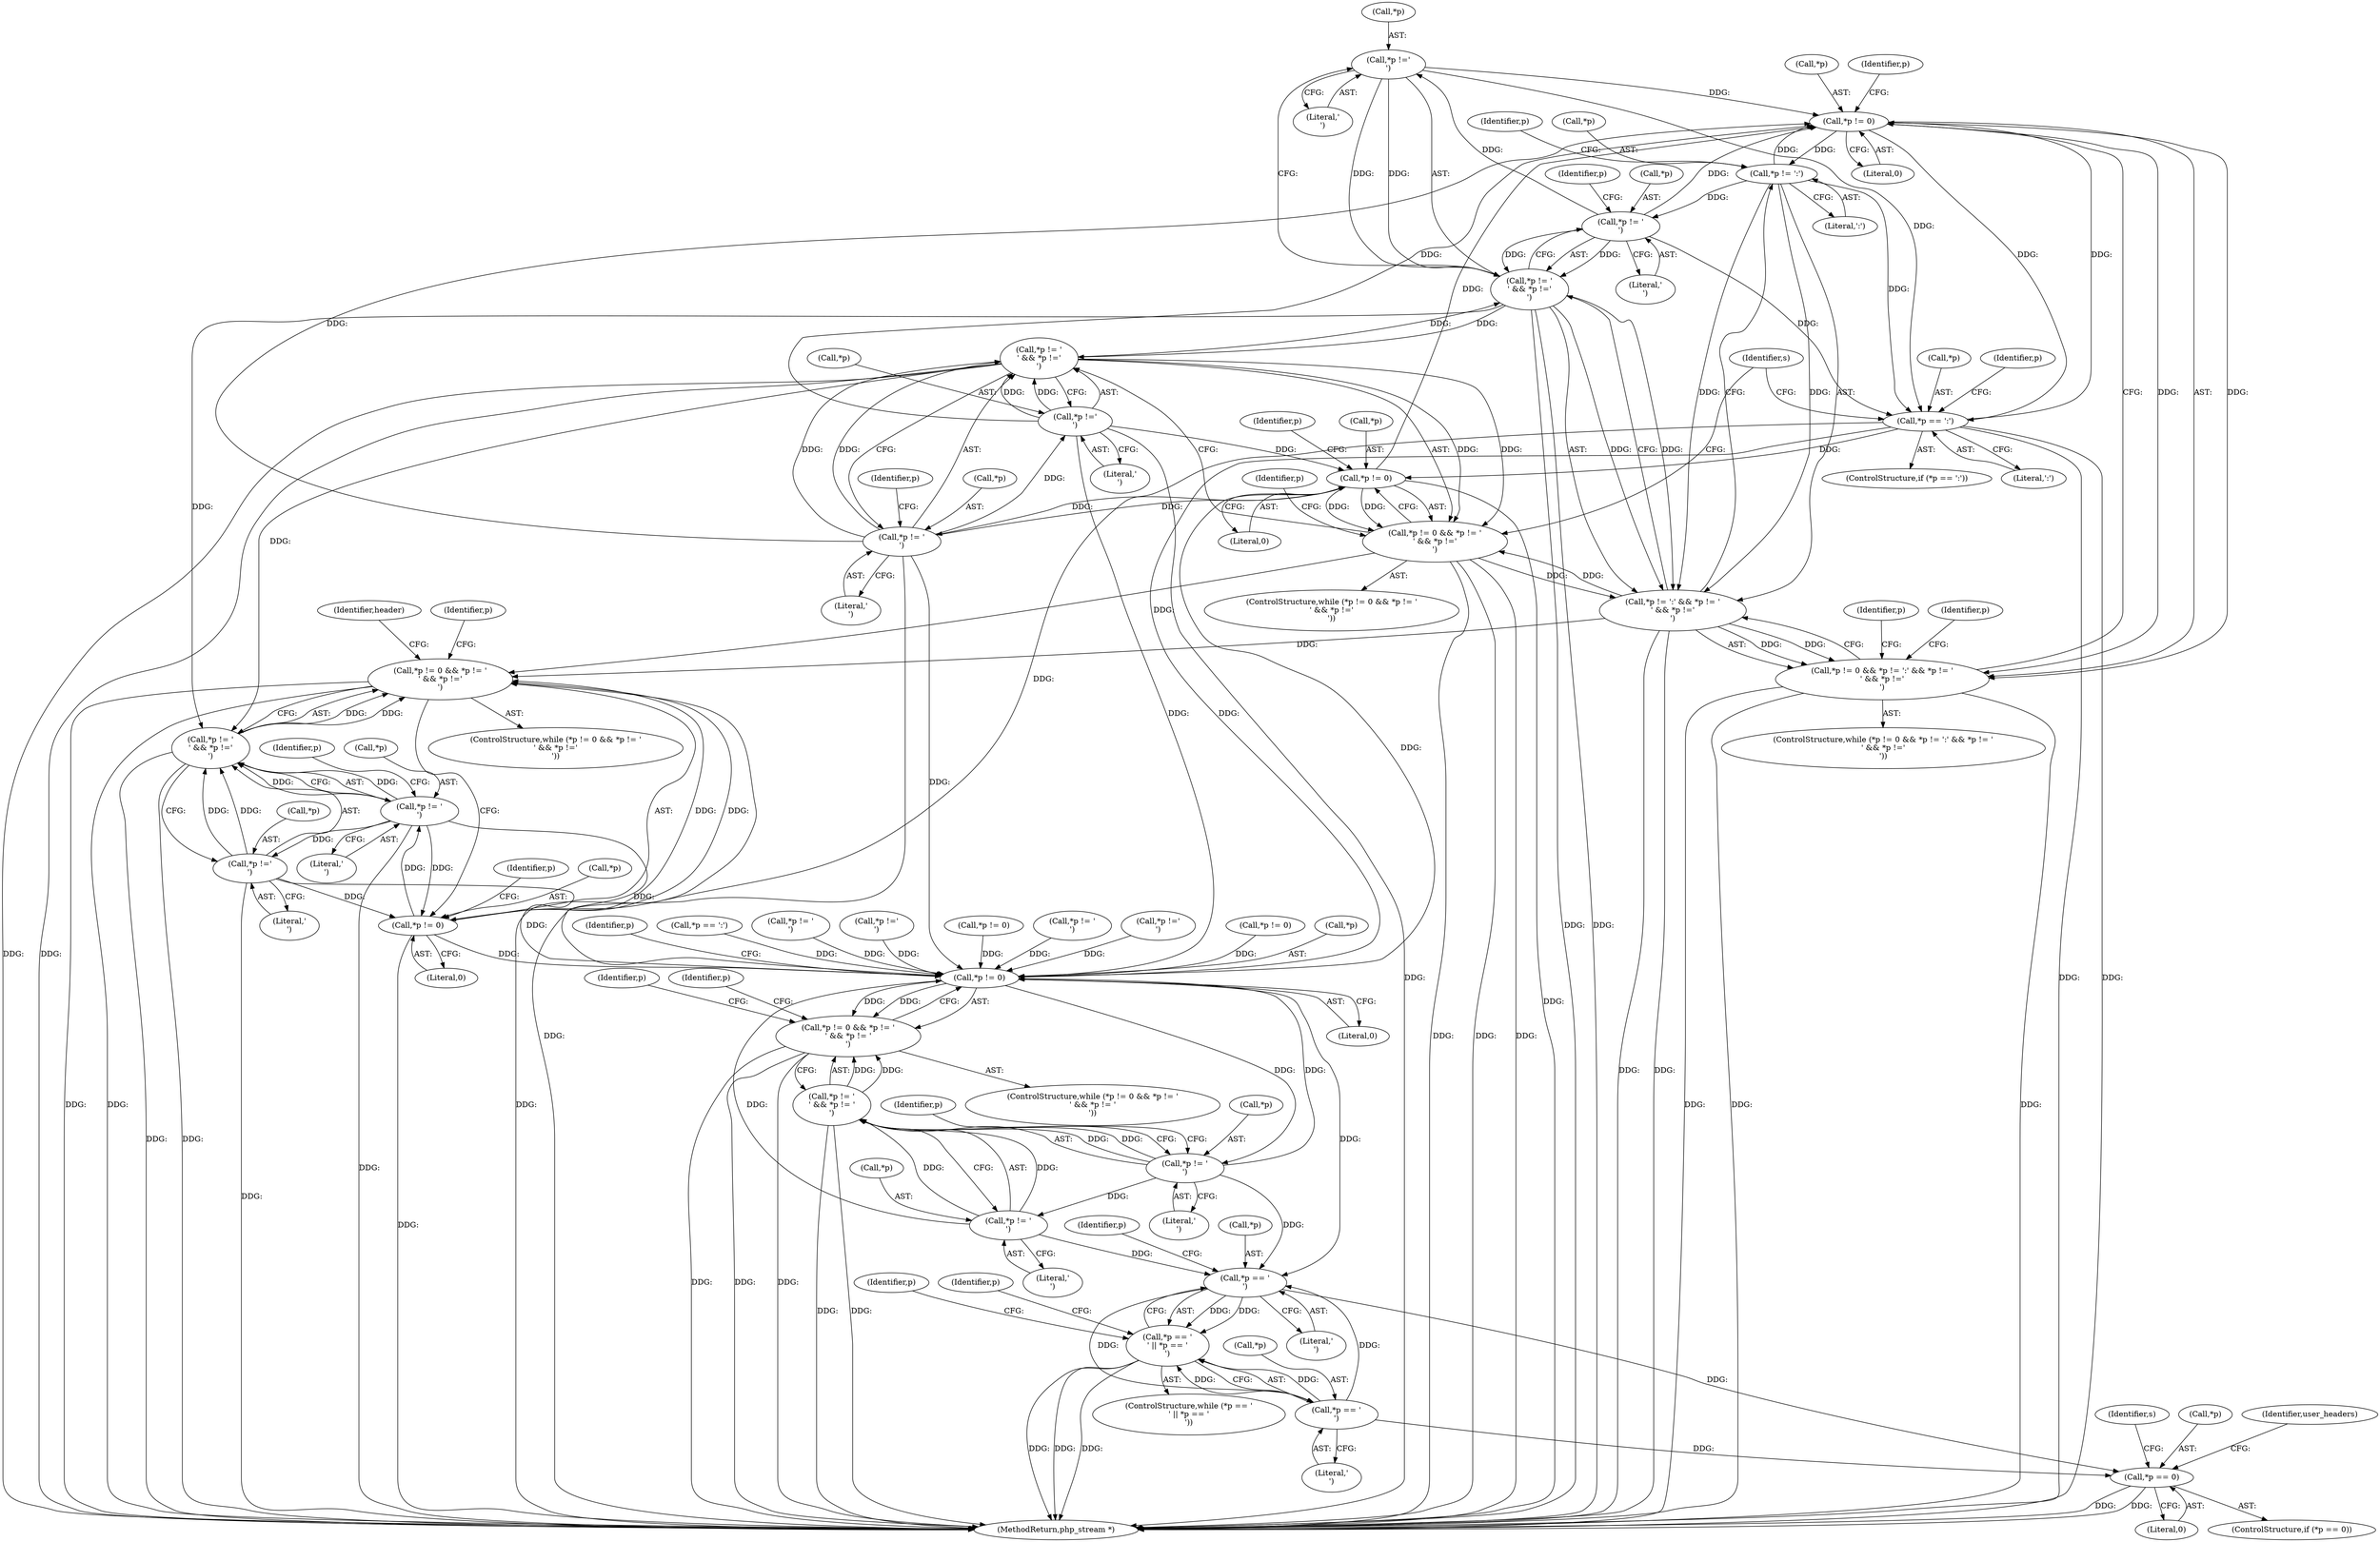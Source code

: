 digraph "0_php-src_523f230c831d7b33353203fa34aee4e92ac12bba@pointer" {
"1000751" [label="(Call,*p !='\n')"];
"1000747" [label="(Call,*p != '\r')"];
"1000742" [label="(Call,*p != ':')"];
"1000737" [label="(Call,*p != 0)"];
"1000758" [label="(Call,*p == ':')"];
"1000751" [label="(Call,*p !='\n')"];
"1000835" [label="(Call,*p !='\n')"];
"1000831" [label="(Call,*p != '\r')"];
"1000826" [label="(Call,*p != 0)"];
"1000736" [label="(Call,*p != 0 && *p != ':' && *p != '\r' && *p !='\n')"];
"1000741" [label="(Call,*p != ':' && *p != '\r' && *p !='\n')"];
"1000790" [label="(Call,*p != 0 && *p != '\r' && *p !='\n')"];
"1000825" [label="(Call,*p != 0 && *p != '\r' && *p !='\n')"];
"1000746" [label="(Call,*p != '\r' && *p !='\n')"];
"1000795" [label="(Call,*p != '\r' && *p !='\n')"];
"1000830" [label="(Call,*p != '\r' && *p !='\n')"];
"1000791" [label="(Call,*p != 0)"];
"1000796" [label="(Call,*p != '\r')"];
"1000800" [label="(Call,*p !='\n')"];
"1001872" [label="(Call,*p != 0)"];
"1001871" [label="(Call,*p != 0 && *p != '\r' && *p != '\n')"];
"1001877" [label="(Call,*p != '\r')"];
"1001876" [label="(Call,*p != '\r' && *p != '\n')"];
"1001881" [label="(Call,*p != '\n')"];
"1001889" [label="(Call,*p == '\r')"];
"1001888" [label="(Call,*p == '\r' || *p == '\n')"];
"1001893" [label="(Call,*p == '\n')"];
"1001900" [label="(Call,*p == 0)"];
"1000914" [label="(Call,*p == ':')"];
"1001907" [label="(Identifier,s)"];
"1001877" [label="(Call,*p != '\r')"];
"1000791" [label="(Call,*p != 0)"];
"1001881" [label="(Call,*p != '\n')"];
"1001875" [label="(Literal,0)"];
"1000756" [label="(Identifier,p)"];
"1000800" [label="(Call,*p !='\n')"];
"1000754" [label="(Literal,'\n')"];
"1000759" [label="(Call,*p)"];
"1001870" [label="(ControlStructure,while (*p != 0 && *p != '\r' && *p != '\n'))"];
"1000987" [label="(Call,*p != '\r')"];
"1000956" [label="(Call,*p !='\n')"];
"1000746" [label="(Call,*p != '\r' && *p !='\n')"];
"1000831" [label="(Call,*p != '\r')"];
"1000824" [label="(ControlStructure,while (*p != 0 && *p != '\r' && *p !='\n'))"];
"1000794" [label="(Literal,0)"];
"1000947" [label="(Call,*p != 0)"];
"1000751" [label="(Call,*p !='\n')"];
"1000748" [label="(Call,*p)"];
"1001883" [label="(Identifier,p)"];
"1003241" [label="(MethodReturn,php_stream *)"];
"1000790" [label="(Call,*p != 0 && *p != '\r' && *p !='\n')"];
"1000789" [label="(ControlStructure,while (*p != 0 && *p != '\r' && *p !='\n'))"];
"1000808" [label="(Identifier,header)"];
"1000825" [label="(Call,*p != 0 && *p != '\r' && *p !='\n')"];
"1000833" [label="(Identifier,p)"];
"1000760" [label="(Identifier,p)"];
"1000805" [label="(Identifier,p)"];
"1001895" [label="(Identifier,p)"];
"1000952" [label="(Call,*p != '\r')"];
"1001899" [label="(ControlStructure,if (*p == 0))"];
"1001872" [label="(Call,*p != 0)"];
"1001890" [label="(Call,*p)"];
"1000750" [label="(Literal,'\r')"];
"1000826" [label="(Call,*p != 0)"];
"1000744" [label="(Identifier,p)"];
"1000838" [label="(Literal,'\n')"];
"1000801" [label="(Call,*p)"];
"1000991" [label="(Call,*p !='\n')"];
"1000745" [label="(Literal,':')"];
"1000764" [label="(Identifier,p)"];
"1000798" [label="(Identifier,p)"];
"1000982" [label="(Call,*p != 0)"];
"1000827" [label="(Call,*p)"];
"1001880" [label="(Literal,'\r')"];
"1001901" [label="(Call,*p)"];
"1000757" [label="(ControlStructure,if (*p == ':'))"];
"1000792" [label="(Call,*p)"];
"1000802" [label="(Identifier,p)"];
"1000740" [label="(Literal,0)"];
"1000735" [label="(ControlStructure,while (*p != 0 && *p != ':' && *p != '\r' && *p !='\n'))"];
"1001892" [label="(Literal,'\r')"];
"1000834" [label="(Literal,'\r')"];
"1001887" [label="(ControlStructure,while (*p == '\r' || *p == '\n'))"];
"1001878" [label="(Call,*p)"];
"1000832" [label="(Call,*p)"];
"1000737" [label="(Call,*p != 0)"];
"1000829" [label="(Literal,0)"];
"1001876" [label="(Call,*p != '\r' && *p != '\n')"];
"1001871" [label="(Call,*p != 0 && *p != '\r' && *p != '\n')"];
"1000797" [label="(Call,*p)"];
"1001896" [label="(Literal,'\n')"];
"1001891" [label="(Identifier,p)"];
"1000835" [label="(Call,*p !='\n')"];
"1000741" [label="(Call,*p != ':' && *p != '\r' && *p !='\n')"];
"1000837" [label="(Identifier,p)"];
"1001900" [label="(Call,*p == 0)"];
"1000758" [label="(Call,*p == ':')"];
"1001873" [label="(Call,*p)"];
"1000796" [label="(Call,*p != '\r')"];
"1001879" [label="(Identifier,p)"];
"1000795" [label="(Call,*p != '\r' && *p !='\n')"];
"1001903" [label="(Literal,0)"];
"1001902" [label="(Identifier,p)"];
"1000738" [label="(Call,*p)"];
"1001886" [label="(Identifier,p)"];
"1000736" [label="(Call,*p != 0 && *p != ':' && *p != '\r' && *p !='\n')"];
"1000752" [label="(Call,*p)"];
"1000840" [label="(Identifier,p)"];
"1001882" [label="(Call,*p)"];
"1001898" [label="(Identifier,p)"];
"1001948" [label="(Identifier,user_headers)"];
"1000749" [label="(Identifier,p)"];
"1001888" [label="(Call,*p == '\r' || *p == '\n')"];
"1000803" [label="(Literal,'\n')"];
"1001893" [label="(Call,*p == '\n')"];
"1001884" [label="(Literal,'\n')"];
"1000747" [label="(Call,*p != '\r')"];
"1000743" [label="(Call,*p)"];
"1000753" [label="(Identifier,p)"];
"1001889" [label="(Call,*p == '\r')"];
"1000842" [label="(Identifier,s)"];
"1000799" [label="(Literal,'\r')"];
"1000761" [label="(Literal,':')"];
"1000830" [label="(Call,*p != '\r' && *p !='\n')"];
"1000836" [label="(Call,*p)"];
"1000742" [label="(Call,*p != ':')"];
"1001894" [label="(Call,*p)"];
"1000751" -> "1000746"  [label="AST: "];
"1000751" -> "1000754"  [label="CFG: "];
"1000752" -> "1000751"  [label="AST: "];
"1000754" -> "1000751"  [label="AST: "];
"1000746" -> "1000751"  [label="CFG: "];
"1000751" -> "1000737"  [label="DDG: "];
"1000751" -> "1000746"  [label="DDG: "];
"1000751" -> "1000746"  [label="DDG: "];
"1000747" -> "1000751"  [label="DDG: "];
"1000751" -> "1000758"  [label="DDG: "];
"1000747" -> "1000746"  [label="AST: "];
"1000747" -> "1000750"  [label="CFG: "];
"1000748" -> "1000747"  [label="AST: "];
"1000750" -> "1000747"  [label="AST: "];
"1000753" -> "1000747"  [label="CFG: "];
"1000746" -> "1000747"  [label="CFG: "];
"1000747" -> "1000737"  [label="DDG: "];
"1000747" -> "1000746"  [label="DDG: "];
"1000747" -> "1000746"  [label="DDG: "];
"1000742" -> "1000747"  [label="DDG: "];
"1000747" -> "1000758"  [label="DDG: "];
"1000742" -> "1000741"  [label="AST: "];
"1000742" -> "1000745"  [label="CFG: "];
"1000743" -> "1000742"  [label="AST: "];
"1000745" -> "1000742"  [label="AST: "];
"1000749" -> "1000742"  [label="CFG: "];
"1000741" -> "1000742"  [label="CFG: "];
"1000742" -> "1000737"  [label="DDG: "];
"1000742" -> "1000741"  [label="DDG: "];
"1000742" -> "1000741"  [label="DDG: "];
"1000737" -> "1000742"  [label="DDG: "];
"1000742" -> "1000758"  [label="DDG: "];
"1000737" -> "1000736"  [label="AST: "];
"1000737" -> "1000740"  [label="CFG: "];
"1000738" -> "1000737"  [label="AST: "];
"1000740" -> "1000737"  [label="AST: "];
"1000744" -> "1000737"  [label="CFG: "];
"1000736" -> "1000737"  [label="CFG: "];
"1000737" -> "1000736"  [label="DDG: "];
"1000737" -> "1000736"  [label="DDG: "];
"1000758" -> "1000737"  [label="DDG: "];
"1000835" -> "1000737"  [label="DDG: "];
"1000826" -> "1000737"  [label="DDG: "];
"1000831" -> "1000737"  [label="DDG: "];
"1000737" -> "1000758"  [label="DDG: "];
"1000758" -> "1000757"  [label="AST: "];
"1000758" -> "1000761"  [label="CFG: "];
"1000759" -> "1000758"  [label="AST: "];
"1000761" -> "1000758"  [label="AST: "];
"1000764" -> "1000758"  [label="CFG: "];
"1000842" -> "1000758"  [label="CFG: "];
"1000758" -> "1003241"  [label="DDG: "];
"1000758" -> "1003241"  [label="DDG: "];
"1000758" -> "1000791"  [label="DDG: "];
"1000758" -> "1000826"  [label="DDG: "];
"1000758" -> "1001872"  [label="DDG: "];
"1000835" -> "1000830"  [label="AST: "];
"1000835" -> "1000838"  [label="CFG: "];
"1000836" -> "1000835"  [label="AST: "];
"1000838" -> "1000835"  [label="AST: "];
"1000830" -> "1000835"  [label="CFG: "];
"1000835" -> "1003241"  [label="DDG: "];
"1000835" -> "1000826"  [label="DDG: "];
"1000835" -> "1000830"  [label="DDG: "];
"1000835" -> "1000830"  [label="DDG: "];
"1000831" -> "1000835"  [label="DDG: "];
"1000835" -> "1001872"  [label="DDG: "];
"1000831" -> "1000830"  [label="AST: "];
"1000831" -> "1000834"  [label="CFG: "];
"1000832" -> "1000831"  [label="AST: "];
"1000834" -> "1000831"  [label="AST: "];
"1000837" -> "1000831"  [label="CFG: "];
"1000830" -> "1000831"  [label="CFG: "];
"1000831" -> "1003241"  [label="DDG: "];
"1000831" -> "1000826"  [label="DDG: "];
"1000831" -> "1000830"  [label="DDG: "];
"1000831" -> "1000830"  [label="DDG: "];
"1000826" -> "1000831"  [label="DDG: "];
"1000831" -> "1001872"  [label="DDG: "];
"1000826" -> "1000825"  [label="AST: "];
"1000826" -> "1000829"  [label="CFG: "];
"1000827" -> "1000826"  [label="AST: "];
"1000829" -> "1000826"  [label="AST: "];
"1000833" -> "1000826"  [label="CFG: "];
"1000825" -> "1000826"  [label="CFG: "];
"1000826" -> "1003241"  [label="DDG: "];
"1000826" -> "1000825"  [label="DDG: "];
"1000826" -> "1000825"  [label="DDG: "];
"1000826" -> "1001872"  [label="DDG: "];
"1000736" -> "1000735"  [label="AST: "];
"1000736" -> "1000741"  [label="CFG: "];
"1000741" -> "1000736"  [label="AST: "];
"1000756" -> "1000736"  [label="CFG: "];
"1000760" -> "1000736"  [label="CFG: "];
"1000736" -> "1003241"  [label="DDG: "];
"1000736" -> "1003241"  [label="DDG: "];
"1000736" -> "1003241"  [label="DDG: "];
"1000741" -> "1000736"  [label="DDG: "];
"1000741" -> "1000736"  [label="DDG: "];
"1000741" -> "1000746"  [label="CFG: "];
"1000746" -> "1000741"  [label="AST: "];
"1000741" -> "1003241"  [label="DDG: "];
"1000741" -> "1003241"  [label="DDG: "];
"1000825" -> "1000741"  [label="DDG: "];
"1000746" -> "1000741"  [label="DDG: "];
"1000746" -> "1000741"  [label="DDG: "];
"1000741" -> "1000790"  [label="DDG: "];
"1000741" -> "1000825"  [label="DDG: "];
"1000790" -> "1000789"  [label="AST: "];
"1000790" -> "1000791"  [label="CFG: "];
"1000790" -> "1000795"  [label="CFG: "];
"1000791" -> "1000790"  [label="AST: "];
"1000795" -> "1000790"  [label="AST: "];
"1000805" -> "1000790"  [label="CFG: "];
"1000808" -> "1000790"  [label="CFG: "];
"1000790" -> "1003241"  [label="DDG: "];
"1000790" -> "1003241"  [label="DDG: "];
"1000790" -> "1003241"  [label="DDG: "];
"1000791" -> "1000790"  [label="DDG: "];
"1000791" -> "1000790"  [label="DDG: "];
"1000825" -> "1000790"  [label="DDG: "];
"1000795" -> "1000790"  [label="DDG: "];
"1000795" -> "1000790"  [label="DDG: "];
"1000825" -> "1000824"  [label="AST: "];
"1000825" -> "1000830"  [label="CFG: "];
"1000830" -> "1000825"  [label="AST: "];
"1000840" -> "1000825"  [label="CFG: "];
"1000842" -> "1000825"  [label="CFG: "];
"1000825" -> "1003241"  [label="DDG: "];
"1000825" -> "1003241"  [label="DDG: "];
"1000825" -> "1003241"  [label="DDG: "];
"1000830" -> "1000825"  [label="DDG: "];
"1000830" -> "1000825"  [label="DDG: "];
"1000746" -> "1003241"  [label="DDG: "];
"1000746" -> "1003241"  [label="DDG: "];
"1000830" -> "1000746"  [label="DDG: "];
"1000746" -> "1000795"  [label="DDG: "];
"1000746" -> "1000830"  [label="DDG: "];
"1000795" -> "1000796"  [label="CFG: "];
"1000795" -> "1000800"  [label="CFG: "];
"1000796" -> "1000795"  [label="AST: "];
"1000800" -> "1000795"  [label="AST: "];
"1000795" -> "1003241"  [label="DDG: "];
"1000795" -> "1003241"  [label="DDG: "];
"1000796" -> "1000795"  [label="DDG: "];
"1000796" -> "1000795"  [label="DDG: "];
"1000800" -> "1000795"  [label="DDG: "];
"1000800" -> "1000795"  [label="DDG: "];
"1000830" -> "1000795"  [label="DDG: "];
"1000830" -> "1003241"  [label="DDG: "];
"1000830" -> "1003241"  [label="DDG: "];
"1000791" -> "1000794"  [label="CFG: "];
"1000792" -> "1000791"  [label="AST: "];
"1000794" -> "1000791"  [label="AST: "];
"1000798" -> "1000791"  [label="CFG: "];
"1000791" -> "1003241"  [label="DDG: "];
"1000800" -> "1000791"  [label="DDG: "];
"1000796" -> "1000791"  [label="DDG: "];
"1000791" -> "1000796"  [label="DDG: "];
"1000791" -> "1001872"  [label="DDG: "];
"1000796" -> "1000799"  [label="CFG: "];
"1000797" -> "1000796"  [label="AST: "];
"1000799" -> "1000796"  [label="AST: "];
"1000802" -> "1000796"  [label="CFG: "];
"1000796" -> "1003241"  [label="DDG: "];
"1000796" -> "1000800"  [label="DDG: "];
"1000796" -> "1001872"  [label="DDG: "];
"1000800" -> "1000803"  [label="CFG: "];
"1000801" -> "1000800"  [label="AST: "];
"1000803" -> "1000800"  [label="AST: "];
"1000800" -> "1003241"  [label="DDG: "];
"1000800" -> "1001872"  [label="DDG: "];
"1001872" -> "1001871"  [label="AST: "];
"1001872" -> "1001875"  [label="CFG: "];
"1001873" -> "1001872"  [label="AST: "];
"1001875" -> "1001872"  [label="AST: "];
"1001879" -> "1001872"  [label="CFG: "];
"1001871" -> "1001872"  [label="CFG: "];
"1001872" -> "1001871"  [label="DDG: "];
"1001872" -> "1001871"  [label="DDG: "];
"1000952" -> "1001872"  [label="DDG: "];
"1000987" -> "1001872"  [label="DDG: "];
"1000956" -> "1001872"  [label="DDG: "];
"1000947" -> "1001872"  [label="DDG: "];
"1000991" -> "1001872"  [label="DDG: "];
"1000914" -> "1001872"  [label="DDG: "];
"1001877" -> "1001872"  [label="DDG: "];
"1001881" -> "1001872"  [label="DDG: "];
"1000982" -> "1001872"  [label="DDG: "];
"1001872" -> "1001877"  [label="DDG: "];
"1001872" -> "1001889"  [label="DDG: "];
"1001871" -> "1001870"  [label="AST: "];
"1001871" -> "1001876"  [label="CFG: "];
"1001876" -> "1001871"  [label="AST: "];
"1001886" -> "1001871"  [label="CFG: "];
"1001891" -> "1001871"  [label="CFG: "];
"1001871" -> "1003241"  [label="DDG: "];
"1001871" -> "1003241"  [label="DDG: "];
"1001871" -> "1003241"  [label="DDG: "];
"1001876" -> "1001871"  [label="DDG: "];
"1001876" -> "1001871"  [label="DDG: "];
"1001877" -> "1001876"  [label="AST: "];
"1001877" -> "1001880"  [label="CFG: "];
"1001878" -> "1001877"  [label="AST: "];
"1001880" -> "1001877"  [label="AST: "];
"1001883" -> "1001877"  [label="CFG: "];
"1001876" -> "1001877"  [label="CFG: "];
"1001877" -> "1001876"  [label="DDG: "];
"1001877" -> "1001876"  [label="DDG: "];
"1001877" -> "1001881"  [label="DDG: "];
"1001877" -> "1001889"  [label="DDG: "];
"1001876" -> "1001881"  [label="CFG: "];
"1001881" -> "1001876"  [label="AST: "];
"1001876" -> "1003241"  [label="DDG: "];
"1001876" -> "1003241"  [label="DDG: "];
"1001881" -> "1001876"  [label="DDG: "];
"1001881" -> "1001876"  [label="DDG: "];
"1001881" -> "1001884"  [label="CFG: "];
"1001882" -> "1001881"  [label="AST: "];
"1001884" -> "1001881"  [label="AST: "];
"1001881" -> "1001889"  [label="DDG: "];
"1001889" -> "1001888"  [label="AST: "];
"1001889" -> "1001892"  [label="CFG: "];
"1001890" -> "1001889"  [label="AST: "];
"1001892" -> "1001889"  [label="AST: "];
"1001895" -> "1001889"  [label="CFG: "];
"1001888" -> "1001889"  [label="CFG: "];
"1001889" -> "1001888"  [label="DDG: "];
"1001889" -> "1001888"  [label="DDG: "];
"1001893" -> "1001889"  [label="DDG: "];
"1001889" -> "1001893"  [label="DDG: "];
"1001889" -> "1001900"  [label="DDG: "];
"1001888" -> "1001887"  [label="AST: "];
"1001888" -> "1001893"  [label="CFG: "];
"1001893" -> "1001888"  [label="AST: "];
"1001898" -> "1001888"  [label="CFG: "];
"1001902" -> "1001888"  [label="CFG: "];
"1001888" -> "1003241"  [label="DDG: "];
"1001888" -> "1003241"  [label="DDG: "];
"1001888" -> "1003241"  [label="DDG: "];
"1001893" -> "1001888"  [label="DDG: "];
"1001893" -> "1001888"  [label="DDG: "];
"1001893" -> "1001896"  [label="CFG: "];
"1001894" -> "1001893"  [label="AST: "];
"1001896" -> "1001893"  [label="AST: "];
"1001893" -> "1001900"  [label="DDG: "];
"1001900" -> "1001899"  [label="AST: "];
"1001900" -> "1001903"  [label="CFG: "];
"1001901" -> "1001900"  [label="AST: "];
"1001903" -> "1001900"  [label="AST: "];
"1001907" -> "1001900"  [label="CFG: "];
"1001948" -> "1001900"  [label="CFG: "];
"1001900" -> "1003241"  [label="DDG: "];
"1001900" -> "1003241"  [label="DDG: "];
}
